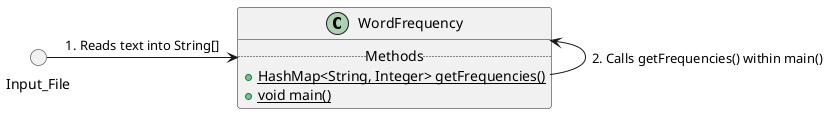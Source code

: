 @startuml

class WordFrequency{
    ..Methods..
    +{static} HashMap<String, Integer> getFrequencies()
    +{static} void main()
}

circle Input_File
WordFrequency <- WordFrequency : 2. Calls getFrequencies() within main()
Input_File -> WordFrequency : 1. Reads text into String[]

@enduml